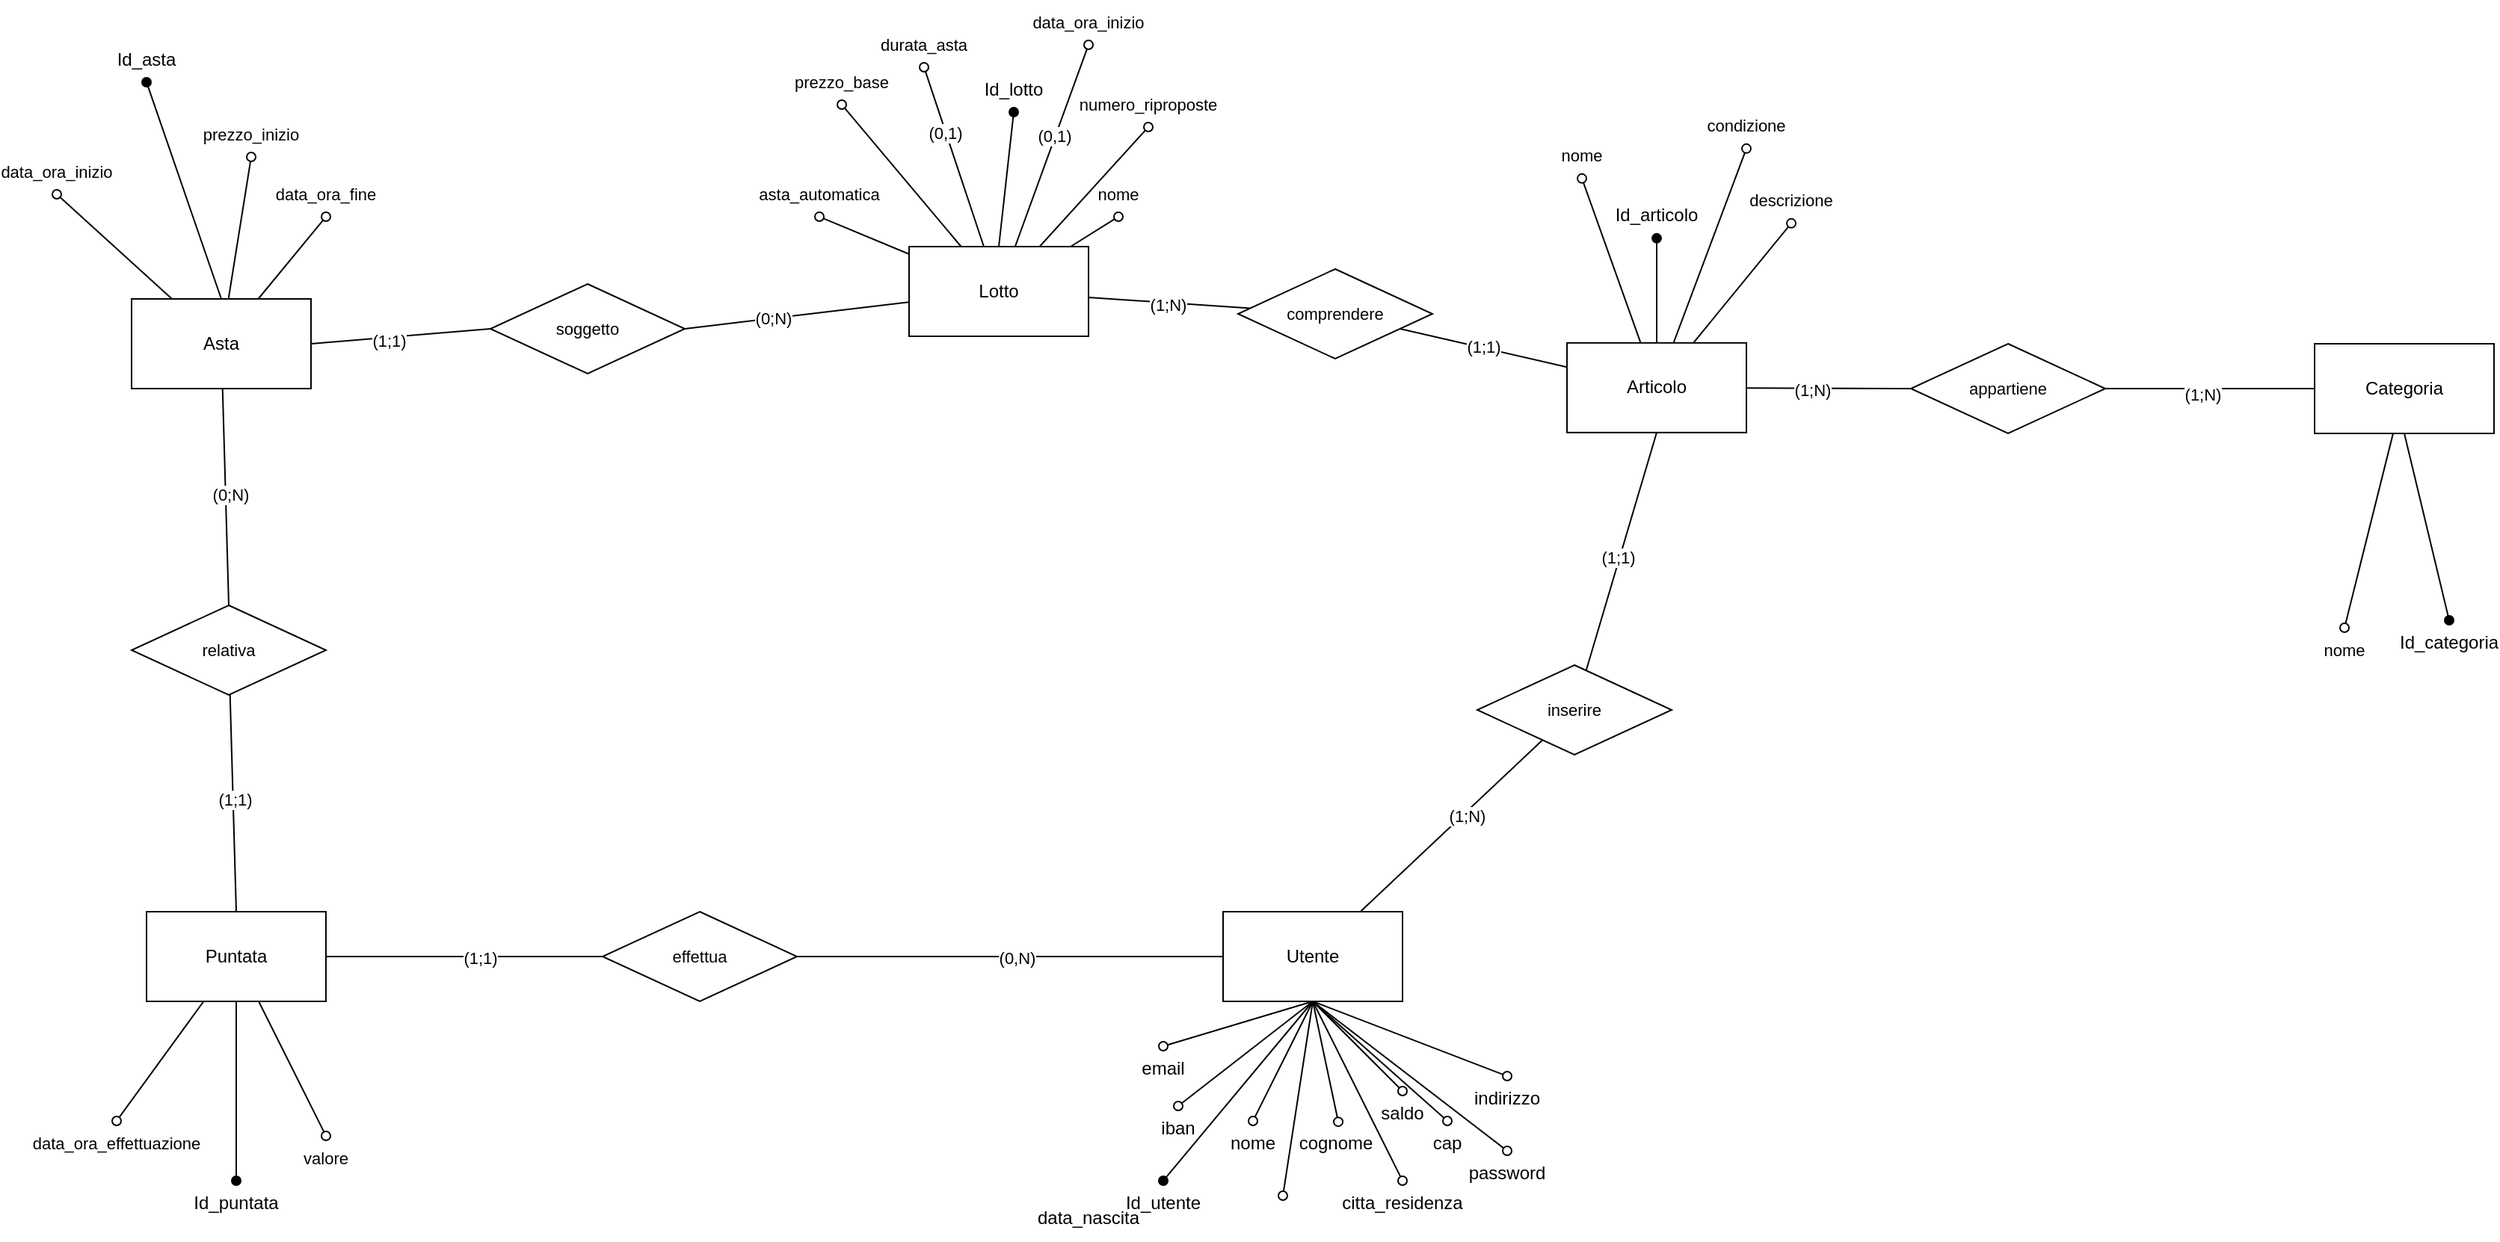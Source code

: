 <mxfile version="24.2.3" type="device">
  <diagram id="R2lEEEUBdFMjLlhIrx00" name="Page-1">
    <mxGraphModel dx="1793" dy="965" grid="1" gridSize="10" guides="1" tooltips="1" connect="1" arrows="1" fold="1" page="1" pageScale="1" pageWidth="850" pageHeight="1100" math="0" shadow="0" extFonts="Permanent Marker^https://fonts.googleapis.com/css?family=Permanent+Marker">
      <root>
        <mxCell id="0" />
        <mxCell id="1" parent="0" />
        <mxCell id="NkRAqiOdzPe5DlaJlAmj-99" style="edgeStyle=none;rounded=0;orthogonalLoop=1;jettySize=auto;html=1;strokeColor=default;align=center;verticalAlign=middle;fontFamily=Helvetica;fontSize=11;fontColor=default;labelBackgroundColor=default;endArrow=none;endFill=0;" edge="1" parent="1" source="NkRAqiOdzPe5DlaJlAmj-1" target="NkRAqiOdzPe5DlaJlAmj-98">
          <mxGeometry relative="1" as="geometry" />
        </mxCell>
        <mxCell id="NkRAqiOdzPe5DlaJlAmj-101" value="(1;N)" style="edgeLabel;html=1;align=center;verticalAlign=middle;resizable=0;points=[];fontFamily=Helvetica;fontSize=11;fontColor=default;labelBackgroundColor=default;" vertex="1" connectable="0" parent="NkRAqiOdzPe5DlaJlAmj-99">
          <mxGeometry x="0.146" y="-2" relative="1" as="geometry">
            <mxPoint as="offset" />
          </mxGeometry>
        </mxCell>
        <mxCell id="NkRAqiOdzPe5DlaJlAmj-1" value="Utente" style="rounded=0;whiteSpace=wrap;html=1;" vertex="1" parent="1">
          <mxGeometry x="840" y="730" width="120" height="60" as="geometry" />
        </mxCell>
        <mxCell id="NkRAqiOdzPe5DlaJlAmj-60" style="edgeStyle=none;rounded=0;orthogonalLoop=1;jettySize=auto;html=1;entryX=0.5;entryY=1;entryDx=0;entryDy=0;strokeColor=default;align=center;verticalAlign=middle;fontFamily=Helvetica;fontSize=11;fontColor=default;labelBackgroundColor=default;endArrow=oval;endFill=0;" edge="1" parent="1" source="NkRAqiOdzPe5DlaJlAmj-2" target="NkRAqiOdzPe5DlaJlAmj-59">
          <mxGeometry relative="1" as="geometry" />
        </mxCell>
        <mxCell id="NkRAqiOdzPe5DlaJlAmj-62" style="edgeStyle=none;rounded=0;orthogonalLoop=1;jettySize=auto;html=1;entryX=0.5;entryY=1;entryDx=0;entryDy=0;strokeColor=default;align=center;verticalAlign=middle;fontFamily=Helvetica;fontSize=11;fontColor=default;labelBackgroundColor=default;endArrow=oval;endFill=0;" edge="1" parent="1" source="NkRAqiOdzPe5DlaJlAmj-2" target="NkRAqiOdzPe5DlaJlAmj-61">
          <mxGeometry relative="1" as="geometry" />
        </mxCell>
        <mxCell id="NkRAqiOdzPe5DlaJlAmj-64" style="edgeStyle=none;rounded=0;orthogonalLoop=1;jettySize=auto;html=1;entryX=0.5;entryY=1;entryDx=0;entryDy=0;strokeColor=default;align=center;verticalAlign=middle;fontFamily=Helvetica;fontSize=11;fontColor=default;labelBackgroundColor=default;endArrow=oval;endFill=0;" edge="1" parent="1" source="NkRAqiOdzPe5DlaJlAmj-2" target="NkRAqiOdzPe5DlaJlAmj-63">
          <mxGeometry relative="1" as="geometry" />
        </mxCell>
        <mxCell id="NkRAqiOdzPe5DlaJlAmj-65" value="(0,1)" style="edgeLabel;html=1;align=center;verticalAlign=middle;resizable=0;points=[];fontFamily=Helvetica;fontSize=11;fontColor=default;labelBackgroundColor=default;" vertex="1" connectable="0" parent="NkRAqiOdzPe5DlaJlAmj-64">
          <mxGeometry x="0.276" y="1" relative="1" as="geometry">
            <mxPoint as="offset" />
          </mxGeometry>
        </mxCell>
        <mxCell id="NkRAqiOdzPe5DlaJlAmj-67" style="edgeStyle=none;rounded=0;orthogonalLoop=1;jettySize=auto;html=1;entryX=0.5;entryY=1;entryDx=0;entryDy=0;strokeColor=default;align=center;verticalAlign=middle;fontFamily=Helvetica;fontSize=11;fontColor=default;labelBackgroundColor=default;endArrow=oval;endFill=0;" edge="1" parent="1" source="NkRAqiOdzPe5DlaJlAmj-2" target="NkRAqiOdzPe5DlaJlAmj-66">
          <mxGeometry relative="1" as="geometry" />
        </mxCell>
        <mxCell id="NkRAqiOdzPe5DlaJlAmj-68" value="(0,1)" style="edgeLabel;html=1;align=center;verticalAlign=middle;resizable=0;points=[];fontFamily=Helvetica;fontSize=11;fontColor=default;labelBackgroundColor=default;" vertex="1" connectable="0" parent="NkRAqiOdzPe5DlaJlAmj-67">
          <mxGeometry x="0.096" y="1" relative="1" as="geometry">
            <mxPoint as="offset" />
          </mxGeometry>
        </mxCell>
        <mxCell id="NkRAqiOdzPe5DlaJlAmj-70" style="edgeStyle=none;rounded=0;orthogonalLoop=1;jettySize=auto;html=1;entryX=0.5;entryY=1;entryDx=0;entryDy=0;strokeColor=default;align=center;verticalAlign=middle;fontFamily=Helvetica;fontSize=11;fontColor=default;labelBackgroundColor=default;endArrow=oval;endFill=0;" edge="1" parent="1" source="NkRAqiOdzPe5DlaJlAmj-2" target="NkRAqiOdzPe5DlaJlAmj-69">
          <mxGeometry relative="1" as="geometry" />
        </mxCell>
        <mxCell id="NkRAqiOdzPe5DlaJlAmj-72" style="edgeStyle=none;rounded=0;orthogonalLoop=1;jettySize=auto;html=1;entryX=0.5;entryY=1;entryDx=0;entryDy=0;strokeColor=default;align=center;verticalAlign=middle;fontFamily=Helvetica;fontSize=11;fontColor=default;labelBackgroundColor=default;endArrow=oval;endFill=0;" edge="1" parent="1" source="NkRAqiOdzPe5DlaJlAmj-2" target="NkRAqiOdzPe5DlaJlAmj-71">
          <mxGeometry relative="1" as="geometry" />
        </mxCell>
        <mxCell id="NkRAqiOdzPe5DlaJlAmj-89" style="edgeStyle=none;rounded=0;orthogonalLoop=1;jettySize=auto;html=1;entryX=1;entryY=0.5;entryDx=0;entryDy=0;strokeColor=default;align=center;verticalAlign=middle;fontFamily=Helvetica;fontSize=11;fontColor=default;labelBackgroundColor=default;endArrow=none;endFill=0;" edge="1" parent="1" source="NkRAqiOdzPe5DlaJlAmj-2" target="NkRAqiOdzPe5DlaJlAmj-88">
          <mxGeometry relative="1" as="geometry" />
        </mxCell>
        <mxCell id="NkRAqiOdzPe5DlaJlAmj-91" value="(0;N)" style="edgeLabel;html=1;align=center;verticalAlign=middle;resizable=0;points=[];fontFamily=Helvetica;fontSize=11;fontColor=default;labelBackgroundColor=default;" vertex="1" connectable="0" parent="NkRAqiOdzPe5DlaJlAmj-89">
          <mxGeometry x="0.215" relative="1" as="geometry">
            <mxPoint as="offset" />
          </mxGeometry>
        </mxCell>
        <mxCell id="NkRAqiOdzPe5DlaJlAmj-109" style="edgeStyle=none;rounded=0;orthogonalLoop=1;jettySize=auto;html=1;strokeColor=default;align=center;verticalAlign=middle;fontFamily=Helvetica;fontSize=11;fontColor=default;labelBackgroundColor=default;endArrow=none;endFill=0;" edge="1" parent="1" source="NkRAqiOdzPe5DlaJlAmj-2" target="NkRAqiOdzPe5DlaJlAmj-108">
          <mxGeometry relative="1" as="geometry" />
        </mxCell>
        <mxCell id="NkRAqiOdzPe5DlaJlAmj-112" value="(1;N)" style="edgeLabel;html=1;align=center;verticalAlign=middle;resizable=0;points=[];fontFamily=Helvetica;fontSize=11;fontColor=default;labelBackgroundColor=default;" vertex="1" connectable="0" parent="NkRAqiOdzPe5DlaJlAmj-109">
          <mxGeometry x="-0.022" y="-1" relative="1" as="geometry">
            <mxPoint as="offset" />
          </mxGeometry>
        </mxCell>
        <mxCell id="NkRAqiOdzPe5DlaJlAmj-2" value="Lotto" style="rounded=0;whiteSpace=wrap;html=1;" vertex="1" parent="1">
          <mxGeometry x="630" y="285" width="120" height="60" as="geometry" />
        </mxCell>
        <mxCell id="NkRAqiOdzPe5DlaJlAmj-54" style="edgeStyle=none;rounded=0;orthogonalLoop=1;jettySize=auto;html=1;entryX=0.5;entryY=1;entryDx=0;entryDy=0;strokeColor=default;align=center;verticalAlign=middle;fontFamily=Helvetica;fontSize=11;fontColor=default;labelBackgroundColor=default;endArrow=oval;endFill=0;" edge="1" parent="1" source="NkRAqiOdzPe5DlaJlAmj-3" target="NkRAqiOdzPe5DlaJlAmj-53">
          <mxGeometry relative="1" as="geometry" />
        </mxCell>
        <mxCell id="NkRAqiOdzPe5DlaJlAmj-56" style="edgeStyle=none;rounded=0;orthogonalLoop=1;jettySize=auto;html=1;entryX=0.5;entryY=1;entryDx=0;entryDy=0;strokeColor=default;align=center;verticalAlign=middle;fontFamily=Helvetica;fontSize=11;fontColor=default;labelBackgroundColor=default;endArrow=oval;endFill=0;" edge="1" parent="1" source="NkRAqiOdzPe5DlaJlAmj-3" target="NkRAqiOdzPe5DlaJlAmj-55">
          <mxGeometry relative="1" as="geometry" />
        </mxCell>
        <mxCell id="NkRAqiOdzPe5DlaJlAmj-58" style="edgeStyle=none;rounded=0;orthogonalLoop=1;jettySize=auto;html=1;entryX=0.5;entryY=1;entryDx=0;entryDy=0;strokeColor=default;align=center;verticalAlign=middle;fontFamily=Helvetica;fontSize=11;fontColor=default;labelBackgroundColor=default;endArrow=oval;endFill=0;" edge="1" parent="1" source="NkRAqiOdzPe5DlaJlAmj-3" target="NkRAqiOdzPe5DlaJlAmj-57">
          <mxGeometry relative="1" as="geometry" />
        </mxCell>
        <mxCell id="NkRAqiOdzPe5DlaJlAmj-104" style="edgeStyle=none;rounded=0;orthogonalLoop=1;jettySize=auto;html=1;entryX=0;entryY=0.5;entryDx=0;entryDy=0;strokeColor=default;align=center;verticalAlign=middle;fontFamily=Helvetica;fontSize=11;fontColor=default;labelBackgroundColor=default;endArrow=none;endFill=0;" edge="1" parent="1" source="NkRAqiOdzPe5DlaJlAmj-3" target="NkRAqiOdzPe5DlaJlAmj-103">
          <mxGeometry relative="1" as="geometry" />
        </mxCell>
        <mxCell id="NkRAqiOdzPe5DlaJlAmj-106" value="(1;N)" style="edgeLabel;html=1;align=center;verticalAlign=middle;resizable=0;points=[];fontFamily=Helvetica;fontSize=11;fontColor=default;labelBackgroundColor=default;" vertex="1" connectable="0" parent="NkRAqiOdzPe5DlaJlAmj-104">
          <mxGeometry x="-0.202" y="-1" relative="1" as="geometry">
            <mxPoint as="offset" />
          </mxGeometry>
        </mxCell>
        <mxCell id="NkRAqiOdzPe5DlaJlAmj-110" style="edgeStyle=none;rounded=0;orthogonalLoop=1;jettySize=auto;html=1;strokeColor=default;align=center;verticalAlign=middle;fontFamily=Helvetica;fontSize=11;fontColor=default;labelBackgroundColor=default;endArrow=none;endFill=0;" edge="1" parent="1" source="NkRAqiOdzPe5DlaJlAmj-3" target="NkRAqiOdzPe5DlaJlAmj-108">
          <mxGeometry relative="1" as="geometry" />
        </mxCell>
        <mxCell id="NkRAqiOdzPe5DlaJlAmj-111" value="(1;1)" style="edgeLabel;html=1;align=center;verticalAlign=middle;resizable=0;points=[];fontFamily=Helvetica;fontSize=11;fontColor=default;labelBackgroundColor=default;" vertex="1" connectable="0" parent="NkRAqiOdzPe5DlaJlAmj-110">
          <mxGeometry x="0.017" y="-1" relative="1" as="geometry">
            <mxPoint as="offset" />
          </mxGeometry>
        </mxCell>
        <mxCell id="NkRAqiOdzPe5DlaJlAmj-3" value="Articolo" style="rounded=0;whiteSpace=wrap;html=1;" vertex="1" parent="1">
          <mxGeometry x="1070" y="349.42" width="120" height="60" as="geometry" />
        </mxCell>
        <mxCell id="NkRAqiOdzPe5DlaJlAmj-80" style="edgeStyle=none;rounded=0;orthogonalLoop=1;jettySize=auto;html=1;entryX=0.5;entryY=0;entryDx=0;entryDy=0;strokeColor=default;align=center;verticalAlign=middle;fontFamily=Helvetica;fontSize=11;fontColor=default;labelBackgroundColor=default;endArrow=oval;endFill=0;" edge="1" parent="1" source="NkRAqiOdzPe5DlaJlAmj-4" target="NkRAqiOdzPe5DlaJlAmj-79">
          <mxGeometry relative="1" as="geometry" />
        </mxCell>
        <mxCell id="NkRAqiOdzPe5DlaJlAmj-82" style="edgeStyle=none;rounded=0;orthogonalLoop=1;jettySize=auto;html=1;entryX=0.5;entryY=0;entryDx=0;entryDy=0;strokeColor=default;align=center;verticalAlign=middle;fontFamily=Helvetica;fontSize=11;fontColor=default;labelBackgroundColor=default;endArrow=oval;endFill=0;" edge="1" parent="1" source="NkRAqiOdzPe5DlaJlAmj-4" target="NkRAqiOdzPe5DlaJlAmj-81">
          <mxGeometry relative="1" as="geometry" />
        </mxCell>
        <mxCell id="NkRAqiOdzPe5DlaJlAmj-94" style="edgeStyle=none;rounded=0;orthogonalLoop=1;jettySize=auto;html=1;entryX=0;entryY=0.5;entryDx=0;entryDy=0;strokeColor=default;align=center;verticalAlign=middle;fontFamily=Helvetica;fontSize=11;fontColor=default;labelBackgroundColor=default;endArrow=none;endFill=0;" edge="1" parent="1" source="NkRAqiOdzPe5DlaJlAmj-4" target="NkRAqiOdzPe5DlaJlAmj-93">
          <mxGeometry relative="1" as="geometry" />
        </mxCell>
        <mxCell id="NkRAqiOdzPe5DlaJlAmj-97" value="(1;1)" style="edgeLabel;html=1;align=center;verticalAlign=middle;resizable=0;points=[];fontFamily=Helvetica;fontSize=11;fontColor=default;labelBackgroundColor=default;" vertex="1" connectable="0" parent="NkRAqiOdzPe5DlaJlAmj-94">
          <mxGeometry x="0.116" y="-1" relative="1" as="geometry">
            <mxPoint as="offset" />
          </mxGeometry>
        </mxCell>
        <mxCell id="NkRAqiOdzPe5DlaJlAmj-4" value="Puntata" style="rounded=0;whiteSpace=wrap;html=1;" vertex="1" parent="1">
          <mxGeometry x="120" y="730" width="120" height="60" as="geometry" />
        </mxCell>
        <mxCell id="NkRAqiOdzPe5DlaJlAmj-74" style="edgeStyle=none;rounded=0;orthogonalLoop=1;jettySize=auto;html=1;entryX=0.5;entryY=1;entryDx=0;entryDy=0;strokeColor=default;align=center;verticalAlign=middle;fontFamily=Helvetica;fontSize=11;fontColor=default;labelBackgroundColor=default;endArrow=oval;endFill=0;" edge="1" parent="1" source="NkRAqiOdzPe5DlaJlAmj-5" target="NkRAqiOdzPe5DlaJlAmj-73">
          <mxGeometry relative="1" as="geometry" />
        </mxCell>
        <mxCell id="NkRAqiOdzPe5DlaJlAmj-77" style="edgeStyle=none;rounded=0;orthogonalLoop=1;jettySize=auto;html=1;entryX=0.5;entryY=1;entryDx=0;entryDy=0;strokeColor=default;align=center;verticalAlign=middle;fontFamily=Helvetica;fontSize=11;fontColor=default;labelBackgroundColor=default;endArrow=oval;endFill=0;" edge="1" parent="1" source="NkRAqiOdzPe5DlaJlAmj-5" target="NkRAqiOdzPe5DlaJlAmj-76">
          <mxGeometry relative="1" as="geometry" />
        </mxCell>
        <mxCell id="NkRAqiOdzPe5DlaJlAmj-78" style="edgeStyle=none;rounded=0;orthogonalLoop=1;jettySize=auto;html=1;entryX=0.5;entryY=1;entryDx=0;entryDy=0;strokeColor=default;align=center;verticalAlign=middle;fontFamily=Helvetica;fontSize=11;fontColor=default;labelBackgroundColor=default;endArrow=oval;endFill=0;" edge="1" parent="1" source="NkRAqiOdzPe5DlaJlAmj-5" target="NkRAqiOdzPe5DlaJlAmj-75">
          <mxGeometry relative="1" as="geometry" />
        </mxCell>
        <mxCell id="NkRAqiOdzPe5DlaJlAmj-84" style="edgeStyle=none;rounded=0;orthogonalLoop=1;jettySize=auto;html=1;entryX=0.5;entryY=0;entryDx=0;entryDy=0;strokeColor=default;align=center;verticalAlign=middle;fontFamily=Helvetica;fontSize=11;fontColor=default;labelBackgroundColor=default;endArrow=none;endFill=0;" edge="1" parent="1" source="NkRAqiOdzPe5DlaJlAmj-5" target="NkRAqiOdzPe5DlaJlAmj-83">
          <mxGeometry relative="1" as="geometry" />
        </mxCell>
        <mxCell id="NkRAqiOdzPe5DlaJlAmj-86" value="(0;N)" style="edgeLabel;html=1;align=center;verticalAlign=middle;resizable=0;points=[];fontFamily=Helvetica;fontSize=11;fontColor=default;labelBackgroundColor=default;" vertex="1" connectable="0" parent="NkRAqiOdzPe5DlaJlAmj-84">
          <mxGeometry x="-0.03" y="3" relative="1" as="geometry">
            <mxPoint as="offset" />
          </mxGeometry>
        </mxCell>
        <mxCell id="NkRAqiOdzPe5DlaJlAmj-5" value="Asta" style="rounded=0;whiteSpace=wrap;html=1;" vertex="1" parent="1">
          <mxGeometry x="110" y="320" width="120" height="60" as="geometry" />
        </mxCell>
        <mxCell id="NkRAqiOdzPe5DlaJlAmj-52" style="rounded=0;orthogonalLoop=1;jettySize=auto;html=1;entryX=0.5;entryY=0;entryDx=0;entryDy=0;strokeColor=default;align=center;verticalAlign=middle;fontFamily=Helvetica;fontSize=11;fontColor=default;labelBackgroundColor=default;endArrow=oval;endFill=0;" edge="1" parent="1" source="NkRAqiOdzPe5DlaJlAmj-6" target="NkRAqiOdzPe5DlaJlAmj-51">
          <mxGeometry relative="1" as="geometry" />
        </mxCell>
        <mxCell id="NkRAqiOdzPe5DlaJlAmj-6" value="Categoria" style="rounded=0;whiteSpace=wrap;html=1;" vertex="1" parent="1">
          <mxGeometry x="1570" y="350" width="120" height="60" as="geometry" />
        </mxCell>
        <mxCell id="NkRAqiOdzPe5DlaJlAmj-7" value="Id_utente" style="text;html=1;align=center;verticalAlign=middle;whiteSpace=wrap;rounded=0;" vertex="1" parent="1">
          <mxGeometry x="770" y="910" width="60" height="30" as="geometry" />
        </mxCell>
        <mxCell id="NkRAqiOdzPe5DlaJlAmj-8" value="nome" style="text;html=1;align=center;verticalAlign=middle;whiteSpace=wrap;rounded=0;" vertex="1" parent="1">
          <mxGeometry x="830" y="870" width="60" height="30" as="geometry" />
        </mxCell>
        <mxCell id="NkRAqiOdzPe5DlaJlAmj-9" value="Id_puntata" style="text;html=1;align=center;verticalAlign=middle;whiteSpace=wrap;rounded=0;" vertex="1" parent="1">
          <mxGeometry x="150" y="910" width="60" height="30" as="geometry" />
        </mxCell>
        <mxCell id="NkRAqiOdzPe5DlaJlAmj-10" value="Id_asta" style="text;html=1;align=center;verticalAlign=middle;whiteSpace=wrap;rounded=0;" vertex="1" parent="1">
          <mxGeometry x="90" y="145" width="60" height="30" as="geometry" />
        </mxCell>
        <mxCell id="NkRAqiOdzPe5DlaJlAmj-11" value="Id_lotto" style="text;html=1;align=center;verticalAlign=middle;whiteSpace=wrap;rounded=0;" vertex="1" parent="1">
          <mxGeometry x="670" y="165" width="60" height="30" as="geometry" />
        </mxCell>
        <mxCell id="NkRAqiOdzPe5DlaJlAmj-12" value="Id_categoria" style="text;html=1;align=center;verticalAlign=middle;whiteSpace=wrap;rounded=0;" vertex="1" parent="1">
          <mxGeometry x="1630" y="535" width="60" height="30" as="geometry" />
        </mxCell>
        <mxCell id="NkRAqiOdzPe5DlaJlAmj-13" value="Id_articolo" style="text;html=1;align=center;verticalAlign=middle;whiteSpace=wrap;rounded=0;" vertex="1" parent="1">
          <mxGeometry x="1100" y="249.42" width="60" height="30" as="geometry" />
        </mxCell>
        <mxCell id="NkRAqiOdzPe5DlaJlAmj-14" value="" style="endArrow=none;html=1;rounded=0;exitX=0.5;exitY=0;exitDx=0;exitDy=0;entryX=0.5;entryY=1;entryDx=0;entryDy=0;startArrow=oval;startFill=1;" edge="1" parent="1" source="NkRAqiOdzPe5DlaJlAmj-7" target="NkRAqiOdzPe5DlaJlAmj-1">
          <mxGeometry width="50" height="50" relative="1" as="geometry">
            <mxPoint x="1030" y="960" as="sourcePoint" />
            <mxPoint x="1080" y="910" as="targetPoint" />
          </mxGeometry>
        </mxCell>
        <mxCell id="NkRAqiOdzPe5DlaJlAmj-15" value="" style="endArrow=none;html=1;rounded=0;exitX=0.5;exitY=0;exitDx=0;exitDy=0;entryX=0.5;entryY=1;entryDx=0;entryDy=0;startArrow=oval;startFill=1;" edge="1" parent="1" source="NkRAqiOdzPe5DlaJlAmj-9" target="NkRAqiOdzPe5DlaJlAmj-4">
          <mxGeometry width="50" height="50" relative="1" as="geometry">
            <mxPoint x="120" y="180" as="sourcePoint" />
            <mxPoint x="170" y="280" as="targetPoint" />
          </mxGeometry>
        </mxCell>
        <mxCell id="NkRAqiOdzPe5DlaJlAmj-16" value="" style="endArrow=none;html=1;rounded=0;exitX=0.5;exitY=1;exitDx=0;exitDy=0;entryX=0.5;entryY=0;entryDx=0;entryDy=0;startArrow=oval;startFill=1;" edge="1" parent="1" source="NkRAqiOdzPe5DlaJlAmj-11" target="NkRAqiOdzPe5DlaJlAmj-2">
          <mxGeometry width="50" height="50" relative="1" as="geometry">
            <mxPoint x="310" y="205" as="sourcePoint" />
            <mxPoint x="360" y="305" as="targetPoint" />
          </mxGeometry>
        </mxCell>
        <mxCell id="NkRAqiOdzPe5DlaJlAmj-27" value="" style="endArrow=none;html=1;rounded=0;exitX=0.5;exitY=1;exitDx=0;exitDy=0;entryX=0.5;entryY=0;entryDx=0;entryDy=0;startArrow=oval;startFill=1;" edge="1" parent="1" source="NkRAqiOdzPe5DlaJlAmj-10" target="NkRAqiOdzPe5DlaJlAmj-5">
          <mxGeometry width="50" height="50" relative="1" as="geometry">
            <mxPoint x="140" y="200" as="sourcePoint" />
            <mxPoint x="190" y="300" as="targetPoint" />
          </mxGeometry>
        </mxCell>
        <mxCell id="NkRAqiOdzPe5DlaJlAmj-28" value="" style="endArrow=none;html=1;rounded=0;exitX=0.5;exitY=1;exitDx=0;exitDy=0;entryX=0.5;entryY=0;entryDx=0;entryDy=0;startArrow=oval;startFill=1;" edge="1" parent="1" source="NkRAqiOdzPe5DlaJlAmj-13" target="NkRAqiOdzPe5DlaJlAmj-3">
          <mxGeometry width="50" height="50" relative="1" as="geometry">
            <mxPoint x="500" y="219.42" as="sourcePoint" />
            <mxPoint x="550" y="319.42" as="targetPoint" />
          </mxGeometry>
        </mxCell>
        <mxCell id="NkRAqiOdzPe5DlaJlAmj-29" value="" style="endArrow=none;html=1;rounded=0;exitX=0.5;exitY=0;exitDx=0;exitDy=0;entryX=0.5;entryY=1;entryDx=0;entryDy=0;startArrow=oval;startFill=1;" edge="1" parent="1" source="NkRAqiOdzPe5DlaJlAmj-12" target="NkRAqiOdzPe5DlaJlAmj-6">
          <mxGeometry width="50" height="50" relative="1" as="geometry">
            <mxPoint x="710" y="220" as="sourcePoint" />
            <mxPoint x="760" y="320" as="targetPoint" />
          </mxGeometry>
        </mxCell>
        <mxCell id="NkRAqiOdzPe5DlaJlAmj-30" value="cognome" style="text;html=1;align=center;verticalAlign=middle;resizable=0;points=[];autosize=1;strokeColor=none;fillColor=none;" vertex="1" parent="1">
          <mxGeometry x="880" y="870" width="70" height="30" as="geometry" />
        </mxCell>
        <mxCell id="NkRAqiOdzPe5DlaJlAmj-32" value="data_nascita" style="text;html=1;align=center;verticalAlign=middle;whiteSpace=wrap;rounded=0;" vertex="1" parent="1">
          <mxGeometry x="720" y="920" width="60" height="30" as="geometry" />
        </mxCell>
        <mxCell id="NkRAqiOdzPe5DlaJlAmj-33" value="citta_residenza" style="text;html=1;align=center;verticalAlign=middle;whiteSpace=wrap;rounded=0;" vertex="1" parent="1">
          <mxGeometry x="930" y="910" width="60" height="30" as="geometry" />
        </mxCell>
        <mxCell id="NkRAqiOdzPe5DlaJlAmj-34" value="cap" style="text;html=1;align=center;verticalAlign=middle;whiteSpace=wrap;rounded=0;" vertex="1" parent="1">
          <mxGeometry x="960" y="870" width="60" height="30" as="geometry" />
        </mxCell>
        <mxCell id="NkRAqiOdzPe5DlaJlAmj-35" value="indirizzo" style="text;html=1;align=center;verticalAlign=middle;whiteSpace=wrap;rounded=0;" vertex="1" parent="1">
          <mxGeometry x="1000" y="840" width="60" height="30" as="geometry" />
        </mxCell>
        <mxCell id="NkRAqiOdzPe5DlaJlAmj-36" value="email" style="text;html=1;align=center;verticalAlign=middle;whiteSpace=wrap;rounded=0;" vertex="1" parent="1">
          <mxGeometry x="770" y="820" width="60" height="30" as="geometry" />
        </mxCell>
        <mxCell id="NkRAqiOdzPe5DlaJlAmj-37" value="password" style="text;html=1;align=center;verticalAlign=middle;whiteSpace=wrap;rounded=0;" vertex="1" parent="1">
          <mxGeometry x="1000" y="890" width="60" height="30" as="geometry" />
        </mxCell>
        <mxCell id="NkRAqiOdzPe5DlaJlAmj-38" value="saldo" style="text;html=1;align=center;verticalAlign=middle;whiteSpace=wrap;rounded=0;" vertex="1" parent="1">
          <mxGeometry x="930" y="850" width="60" height="30" as="geometry" />
        </mxCell>
        <mxCell id="NkRAqiOdzPe5DlaJlAmj-39" value="iban" style="text;html=1;align=center;verticalAlign=middle;whiteSpace=wrap;rounded=0;" vertex="1" parent="1">
          <mxGeometry x="780" y="860" width="60" height="30" as="geometry" />
        </mxCell>
        <mxCell id="NkRAqiOdzPe5DlaJlAmj-40" value="" style="endArrow=none;html=1;rounded=0;exitX=0.5;exitY=0;exitDx=0;exitDy=0;entryX=0.5;entryY=1;entryDx=0;entryDy=0;startArrow=oval;startFill=0;" edge="1" parent="1" source="NkRAqiOdzPe5DlaJlAmj-36" target="NkRAqiOdzPe5DlaJlAmj-1">
          <mxGeometry width="50" height="50" relative="1" as="geometry">
            <mxPoint x="920" y="850" as="sourcePoint" />
            <mxPoint x="910" y="800" as="targetPoint" />
          </mxGeometry>
        </mxCell>
        <mxCell id="NkRAqiOdzPe5DlaJlAmj-41" value="" style="endArrow=none;html=1;rounded=0;exitX=0.5;exitY=0;exitDx=0;exitDy=0;entryX=0.5;entryY=1;entryDx=0;entryDy=0;startArrow=oval;startFill=0;" edge="1" parent="1" target="NkRAqiOdzPe5DlaJlAmj-1">
          <mxGeometry width="50" height="50" relative="1" as="geometry">
            <mxPoint x="880" y="920" as="sourcePoint" />
            <mxPoint x="910" y="800" as="targetPoint" />
          </mxGeometry>
        </mxCell>
        <mxCell id="NkRAqiOdzPe5DlaJlAmj-42" value="" style="endArrow=none;html=1;rounded=0;exitX=0.529;exitY=0.019;exitDx=0;exitDy=0;entryX=0.5;entryY=1;entryDx=0;entryDy=0;startArrow=oval;startFill=0;exitPerimeter=0;" edge="1" parent="1" source="NkRAqiOdzPe5DlaJlAmj-30" target="NkRAqiOdzPe5DlaJlAmj-1">
          <mxGeometry width="50" height="50" relative="1" as="geometry">
            <mxPoint x="950" y="930" as="sourcePoint" />
            <mxPoint x="920" y="810" as="targetPoint" />
          </mxGeometry>
        </mxCell>
        <mxCell id="NkRAqiOdzPe5DlaJlAmj-43" value="" style="endArrow=none;html=1;rounded=0;exitX=0.5;exitY=0;exitDx=0;exitDy=0;entryX=0.5;entryY=1;entryDx=0;entryDy=0;startArrow=oval;startFill=0;" edge="1" parent="1" source="NkRAqiOdzPe5DlaJlAmj-39" target="NkRAqiOdzPe5DlaJlAmj-1">
          <mxGeometry width="50" height="50" relative="1" as="geometry">
            <mxPoint x="960" y="940" as="sourcePoint" />
            <mxPoint x="930" y="820" as="targetPoint" />
          </mxGeometry>
        </mxCell>
        <mxCell id="NkRAqiOdzPe5DlaJlAmj-44" value="" style="endArrow=none;html=1;rounded=0;exitX=0.5;exitY=0;exitDx=0;exitDy=0;entryX=0.5;entryY=1;entryDx=0;entryDy=0;startArrow=oval;startFill=0;" edge="1" parent="1" source="NkRAqiOdzPe5DlaJlAmj-8" target="NkRAqiOdzPe5DlaJlAmj-1">
          <mxGeometry width="50" height="50" relative="1" as="geometry">
            <mxPoint x="970" y="950" as="sourcePoint" />
            <mxPoint x="940" y="830" as="targetPoint" />
          </mxGeometry>
        </mxCell>
        <mxCell id="NkRAqiOdzPe5DlaJlAmj-45" value="" style="endArrow=none;html=1;rounded=0;exitX=0.5;exitY=0;exitDx=0;exitDy=0;entryX=0.5;entryY=1;entryDx=0;entryDy=0;startArrow=oval;startFill=0;" edge="1" parent="1" source="NkRAqiOdzPe5DlaJlAmj-33" target="NkRAqiOdzPe5DlaJlAmj-1">
          <mxGeometry width="50" height="50" relative="1" as="geometry">
            <mxPoint x="980" y="960" as="sourcePoint" />
            <mxPoint x="950" y="840" as="targetPoint" />
          </mxGeometry>
        </mxCell>
        <mxCell id="NkRAqiOdzPe5DlaJlAmj-46" value="" style="endArrow=none;html=1;rounded=0;exitX=0.5;exitY=0;exitDx=0;exitDy=0;entryX=0.5;entryY=1;entryDx=0;entryDy=0;startArrow=oval;startFill=0;" edge="1" parent="1" source="NkRAqiOdzPe5DlaJlAmj-38" target="NkRAqiOdzPe5DlaJlAmj-1">
          <mxGeometry width="50" height="50" relative="1" as="geometry">
            <mxPoint x="990" y="970" as="sourcePoint" />
            <mxPoint x="960" y="850" as="targetPoint" />
          </mxGeometry>
        </mxCell>
        <mxCell id="NkRAqiOdzPe5DlaJlAmj-47" value="" style="endArrow=none;html=1;rounded=0;exitX=0.5;exitY=0;exitDx=0;exitDy=0;entryX=0.5;entryY=1;entryDx=0;entryDy=0;startArrow=oval;startFill=0;" edge="1" parent="1" source="NkRAqiOdzPe5DlaJlAmj-34" target="NkRAqiOdzPe5DlaJlAmj-1">
          <mxGeometry width="50" height="50" relative="1" as="geometry">
            <mxPoint x="1000" y="980" as="sourcePoint" />
            <mxPoint x="970" y="860" as="targetPoint" />
          </mxGeometry>
        </mxCell>
        <mxCell id="NkRAqiOdzPe5DlaJlAmj-48" value="" style="endArrow=none;html=1;rounded=0;exitX=0.5;exitY=0;exitDx=0;exitDy=0;entryX=0.5;entryY=1;entryDx=0;entryDy=0;startArrow=oval;startFill=0;" edge="1" parent="1" source="NkRAqiOdzPe5DlaJlAmj-37" target="NkRAqiOdzPe5DlaJlAmj-1">
          <mxGeometry width="50" height="50" relative="1" as="geometry">
            <mxPoint x="1010" y="990" as="sourcePoint" />
            <mxPoint x="980" y="870" as="targetPoint" />
          </mxGeometry>
        </mxCell>
        <mxCell id="NkRAqiOdzPe5DlaJlAmj-49" value="" style="endArrow=none;html=1;rounded=0;exitX=0.5;exitY=0;exitDx=0;exitDy=0;entryX=0.5;entryY=1;entryDx=0;entryDy=0;startArrow=oval;startFill=0;" edge="1" parent="1" source="NkRAqiOdzPe5DlaJlAmj-35" target="NkRAqiOdzPe5DlaJlAmj-1">
          <mxGeometry width="50" height="50" relative="1" as="geometry">
            <mxPoint x="1020" y="1000" as="sourcePoint" />
            <mxPoint x="990" y="880" as="targetPoint" />
          </mxGeometry>
        </mxCell>
        <mxCell id="NkRAqiOdzPe5DlaJlAmj-51" value="nome" style="text;html=1;align=center;verticalAlign=middle;whiteSpace=wrap;rounded=0;fontFamily=Helvetica;fontSize=11;fontColor=default;labelBackgroundColor=default;" vertex="1" parent="1">
          <mxGeometry x="1560" y="540" width="60" height="30" as="geometry" />
        </mxCell>
        <mxCell id="NkRAqiOdzPe5DlaJlAmj-53" value="nome" style="text;html=1;align=center;verticalAlign=middle;whiteSpace=wrap;rounded=0;fontFamily=Helvetica;fontSize=11;fontColor=default;labelBackgroundColor=default;" vertex="1" parent="1">
          <mxGeometry x="1050" y="209.42" width="60" height="30" as="geometry" />
        </mxCell>
        <mxCell id="NkRAqiOdzPe5DlaJlAmj-55" value="condizione" style="text;html=1;align=center;verticalAlign=middle;whiteSpace=wrap;rounded=0;fontFamily=Helvetica;fontSize=11;fontColor=default;labelBackgroundColor=default;" vertex="1" parent="1">
          <mxGeometry x="1160" y="189.42" width="60" height="30" as="geometry" />
        </mxCell>
        <mxCell id="NkRAqiOdzPe5DlaJlAmj-57" value="descrizione" style="text;html=1;align=center;verticalAlign=middle;whiteSpace=wrap;rounded=0;fontFamily=Helvetica;fontSize=11;fontColor=default;labelBackgroundColor=default;" vertex="1" parent="1">
          <mxGeometry x="1190" y="239.42" width="60" height="30" as="geometry" />
        </mxCell>
        <mxCell id="NkRAqiOdzPe5DlaJlAmj-59" value="nome" style="text;html=1;align=center;verticalAlign=middle;whiteSpace=wrap;rounded=0;fontFamily=Helvetica;fontSize=11;fontColor=default;labelBackgroundColor=default;" vertex="1" parent="1">
          <mxGeometry x="740" y="235" width="60" height="30" as="geometry" />
        </mxCell>
        <mxCell id="NkRAqiOdzPe5DlaJlAmj-61" value="asta_automatica" style="text;html=1;align=center;verticalAlign=middle;whiteSpace=wrap;rounded=0;fontFamily=Helvetica;fontSize=11;fontColor=default;labelBackgroundColor=default;" vertex="1" parent="1">
          <mxGeometry x="540" y="235" width="60" height="30" as="geometry" />
        </mxCell>
        <mxCell id="NkRAqiOdzPe5DlaJlAmj-63" value="durata_asta" style="text;html=1;align=center;verticalAlign=middle;whiteSpace=wrap;rounded=0;fontFamily=Helvetica;fontSize=11;fontColor=default;labelBackgroundColor=default;" vertex="1" parent="1">
          <mxGeometry x="610" y="135" width="60" height="30" as="geometry" />
        </mxCell>
        <mxCell id="NkRAqiOdzPe5DlaJlAmj-66" value="data_ora_inizio" style="text;html=1;align=center;verticalAlign=middle;whiteSpace=wrap;rounded=0;fontFamily=Helvetica;fontSize=11;fontColor=default;labelBackgroundColor=default;" vertex="1" parent="1">
          <mxGeometry x="720" y="120" width="60" height="30" as="geometry" />
        </mxCell>
        <mxCell id="NkRAqiOdzPe5DlaJlAmj-69" value="numero_riproposte" style="text;html=1;align=center;verticalAlign=middle;whiteSpace=wrap;rounded=0;fontFamily=Helvetica;fontSize=11;fontColor=default;labelBackgroundColor=default;" vertex="1" parent="1">
          <mxGeometry x="760" y="175" width="60" height="30" as="geometry" />
        </mxCell>
        <mxCell id="NkRAqiOdzPe5DlaJlAmj-71" value="prezzo_base" style="text;html=1;align=center;verticalAlign=middle;whiteSpace=wrap;rounded=0;fontFamily=Helvetica;fontSize=11;fontColor=default;labelBackgroundColor=default;" vertex="1" parent="1">
          <mxGeometry x="555" y="160" width="60" height="30" as="geometry" />
        </mxCell>
        <mxCell id="NkRAqiOdzPe5DlaJlAmj-73" value="prezzo_inizio" style="text;html=1;align=center;verticalAlign=middle;whiteSpace=wrap;rounded=0;fontFamily=Helvetica;fontSize=11;fontColor=default;labelBackgroundColor=default;" vertex="1" parent="1">
          <mxGeometry x="160" y="195" width="60" height="30" as="geometry" />
        </mxCell>
        <mxCell id="NkRAqiOdzPe5DlaJlAmj-75" value="data_ora_inizio" style="text;html=1;align=center;verticalAlign=middle;whiteSpace=wrap;rounded=0;fontFamily=Helvetica;fontSize=11;fontColor=default;labelBackgroundColor=default;" vertex="1" parent="1">
          <mxGeometry x="30" y="220" width="60" height="30" as="geometry" />
        </mxCell>
        <mxCell id="NkRAqiOdzPe5DlaJlAmj-76" value="data_ora_fine" style="text;html=1;align=center;verticalAlign=middle;whiteSpace=wrap;rounded=0;fontFamily=Helvetica;fontSize=11;fontColor=default;labelBackgroundColor=default;" vertex="1" parent="1">
          <mxGeometry x="210" y="235" width="60" height="30" as="geometry" />
        </mxCell>
        <mxCell id="NkRAqiOdzPe5DlaJlAmj-79" value="data_ora_effettuazione" style="text;html=1;align=center;verticalAlign=middle;whiteSpace=wrap;rounded=0;fontFamily=Helvetica;fontSize=11;fontColor=default;labelBackgroundColor=default;" vertex="1" parent="1">
          <mxGeometry x="70" y="870" width="60" height="30" as="geometry" />
        </mxCell>
        <mxCell id="NkRAqiOdzPe5DlaJlAmj-81" value="valore" style="text;html=1;align=center;verticalAlign=middle;whiteSpace=wrap;rounded=0;fontFamily=Helvetica;fontSize=11;fontColor=default;labelBackgroundColor=default;" vertex="1" parent="1">
          <mxGeometry x="210" y="880" width="60" height="30" as="geometry" />
        </mxCell>
        <mxCell id="NkRAqiOdzPe5DlaJlAmj-85" style="edgeStyle=none;rounded=0;orthogonalLoop=1;jettySize=auto;html=1;entryX=0.5;entryY=0;entryDx=0;entryDy=0;strokeColor=default;align=center;verticalAlign=middle;fontFamily=Helvetica;fontSize=11;fontColor=default;labelBackgroundColor=default;endArrow=none;endFill=0;" edge="1" parent="1" source="NkRAqiOdzPe5DlaJlAmj-83" target="NkRAqiOdzPe5DlaJlAmj-4">
          <mxGeometry relative="1" as="geometry" />
        </mxCell>
        <mxCell id="NkRAqiOdzPe5DlaJlAmj-87" value="(1;1)" style="edgeLabel;html=1;align=center;verticalAlign=middle;resizable=0;points=[];fontFamily=Helvetica;fontSize=11;fontColor=default;labelBackgroundColor=default;" vertex="1" connectable="0" parent="NkRAqiOdzPe5DlaJlAmj-85">
          <mxGeometry x="-0.036" y="1" relative="1" as="geometry">
            <mxPoint as="offset" />
          </mxGeometry>
        </mxCell>
        <mxCell id="NkRAqiOdzPe5DlaJlAmj-83" value="relativa" style="rhombus;whiteSpace=wrap;html=1;fontFamily=Helvetica;fontSize=11;fontColor=default;labelBackgroundColor=default;" vertex="1" parent="1">
          <mxGeometry x="110" y="525" width="130" height="60" as="geometry" />
        </mxCell>
        <mxCell id="NkRAqiOdzPe5DlaJlAmj-90" style="edgeStyle=none;rounded=0;orthogonalLoop=1;jettySize=auto;html=1;entryX=1;entryY=0.5;entryDx=0;entryDy=0;strokeColor=default;align=center;verticalAlign=middle;fontFamily=Helvetica;fontSize=11;fontColor=default;labelBackgroundColor=default;endArrow=none;endFill=0;exitX=0;exitY=0.5;exitDx=0;exitDy=0;" edge="1" parent="1" source="NkRAqiOdzPe5DlaJlAmj-88" target="NkRAqiOdzPe5DlaJlAmj-5">
          <mxGeometry relative="1" as="geometry" />
        </mxCell>
        <mxCell id="NkRAqiOdzPe5DlaJlAmj-92" value="(1;1)" style="edgeLabel;html=1;align=center;verticalAlign=middle;resizable=0;points=[];fontFamily=Helvetica;fontSize=11;fontColor=default;labelBackgroundColor=default;" vertex="1" connectable="0" parent="NkRAqiOdzPe5DlaJlAmj-90">
          <mxGeometry x="0.144" y="2" relative="1" as="geometry">
            <mxPoint as="offset" />
          </mxGeometry>
        </mxCell>
        <mxCell id="NkRAqiOdzPe5DlaJlAmj-88" value="soggetto" style="rhombus;whiteSpace=wrap;html=1;fontFamily=Helvetica;fontSize=11;fontColor=default;labelBackgroundColor=default;" vertex="1" parent="1">
          <mxGeometry x="350" y="310" width="130" height="60" as="geometry" />
        </mxCell>
        <mxCell id="NkRAqiOdzPe5DlaJlAmj-95" style="edgeStyle=none;rounded=0;orthogonalLoop=1;jettySize=auto;html=1;entryX=0;entryY=0.5;entryDx=0;entryDy=0;strokeColor=default;align=center;verticalAlign=middle;fontFamily=Helvetica;fontSize=11;fontColor=default;labelBackgroundColor=default;endArrow=none;endFill=0;exitX=1;exitY=0.5;exitDx=0;exitDy=0;" edge="1" parent="1" source="NkRAqiOdzPe5DlaJlAmj-93" target="NkRAqiOdzPe5DlaJlAmj-1">
          <mxGeometry relative="1" as="geometry" />
        </mxCell>
        <mxCell id="NkRAqiOdzPe5DlaJlAmj-96" value="(0,N)" style="edgeLabel;html=1;align=center;verticalAlign=middle;resizable=0;points=[];fontFamily=Helvetica;fontSize=11;fontColor=default;labelBackgroundColor=default;" vertex="1" connectable="0" parent="NkRAqiOdzPe5DlaJlAmj-95">
          <mxGeometry x="0.029" y="-1" relative="1" as="geometry">
            <mxPoint as="offset" />
          </mxGeometry>
        </mxCell>
        <mxCell id="NkRAqiOdzPe5DlaJlAmj-93" value="effettua" style="rhombus;whiteSpace=wrap;html=1;fontFamily=Helvetica;fontSize=11;fontColor=default;labelBackgroundColor=default;" vertex="1" parent="1">
          <mxGeometry x="425" y="730" width="130" height="60" as="geometry" />
        </mxCell>
        <mxCell id="NkRAqiOdzPe5DlaJlAmj-100" style="edgeStyle=none;rounded=0;orthogonalLoop=1;jettySize=auto;html=1;entryX=0.5;entryY=1;entryDx=0;entryDy=0;strokeColor=default;align=center;verticalAlign=middle;fontFamily=Helvetica;fontSize=11;fontColor=default;labelBackgroundColor=default;endArrow=none;endFill=0;" edge="1" parent="1" source="NkRAqiOdzPe5DlaJlAmj-98" target="NkRAqiOdzPe5DlaJlAmj-3">
          <mxGeometry relative="1" as="geometry" />
        </mxCell>
        <mxCell id="NkRAqiOdzPe5DlaJlAmj-102" value="(1;1)" style="edgeLabel;html=1;align=center;verticalAlign=middle;resizable=0;points=[];fontFamily=Helvetica;fontSize=11;fontColor=default;labelBackgroundColor=default;" vertex="1" connectable="0" parent="NkRAqiOdzPe5DlaJlAmj-100">
          <mxGeometry x="-0.049" y="2" relative="1" as="geometry">
            <mxPoint as="offset" />
          </mxGeometry>
        </mxCell>
        <mxCell id="NkRAqiOdzPe5DlaJlAmj-98" value="inserire" style="rhombus;whiteSpace=wrap;html=1;fontFamily=Helvetica;fontSize=11;fontColor=default;labelBackgroundColor=default;" vertex="1" parent="1">
          <mxGeometry x="1010" y="565" width="130" height="60" as="geometry" />
        </mxCell>
        <mxCell id="NkRAqiOdzPe5DlaJlAmj-105" style="edgeStyle=none;rounded=0;orthogonalLoop=1;jettySize=auto;html=1;entryX=0;entryY=0.5;entryDx=0;entryDy=0;strokeColor=default;align=center;verticalAlign=middle;fontFamily=Helvetica;fontSize=11;fontColor=default;labelBackgroundColor=default;endArrow=none;endFill=0;" edge="1" parent="1" source="NkRAqiOdzPe5DlaJlAmj-103" target="NkRAqiOdzPe5DlaJlAmj-6">
          <mxGeometry relative="1" as="geometry" />
        </mxCell>
        <mxCell id="NkRAqiOdzPe5DlaJlAmj-107" value="(1;N)" style="edgeLabel;html=1;align=center;verticalAlign=middle;resizable=0;points=[];fontFamily=Helvetica;fontSize=11;fontColor=default;labelBackgroundColor=default;" vertex="1" connectable="0" parent="NkRAqiOdzPe5DlaJlAmj-105">
          <mxGeometry x="-0.071" y="-4" relative="1" as="geometry">
            <mxPoint as="offset" />
          </mxGeometry>
        </mxCell>
        <mxCell id="NkRAqiOdzPe5DlaJlAmj-103" value="appartiene" style="rhombus;whiteSpace=wrap;html=1;fontFamily=Helvetica;fontSize=11;fontColor=default;labelBackgroundColor=default;" vertex="1" parent="1">
          <mxGeometry x="1300" y="350" width="130" height="60" as="geometry" />
        </mxCell>
        <mxCell id="NkRAqiOdzPe5DlaJlAmj-108" value="comprendere" style="rhombus;whiteSpace=wrap;html=1;fontFamily=Helvetica;fontSize=11;fontColor=default;labelBackgroundColor=default;" vertex="1" parent="1">
          <mxGeometry x="850" y="300" width="130" height="60" as="geometry" />
        </mxCell>
      </root>
    </mxGraphModel>
  </diagram>
</mxfile>
